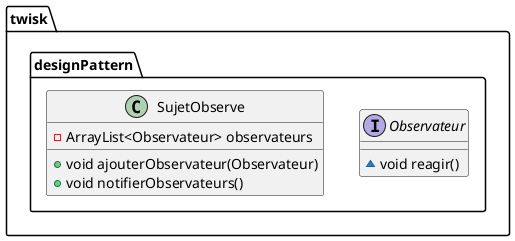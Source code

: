 @startuml
interface twisk.designPattern.Observateur {
~ void reagir()
}
class twisk.designPattern.SujetObserve {
- ArrayList<Observateur> observateurs
+ void ajouterObservateur(Observateur)
+ void notifierObservateurs()
}
@enduml